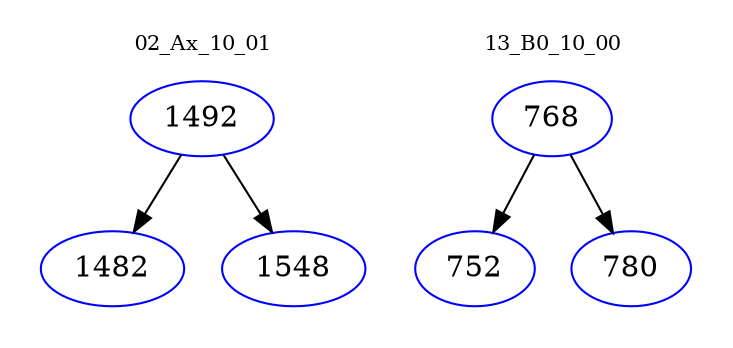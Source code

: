 digraph{
subgraph cluster_0 {
color = white
label = "02_Ax_10_01";
fontsize=10;
T0_1492 [label="1492", color="blue"]
T0_1492 -> T0_1482 [color="black"]
T0_1482 [label="1482", color="blue"]
T0_1492 -> T0_1548 [color="black"]
T0_1548 [label="1548", color="blue"]
}
subgraph cluster_1 {
color = white
label = "13_B0_10_00";
fontsize=10;
T1_768 [label="768", color="blue"]
T1_768 -> T1_752 [color="black"]
T1_752 [label="752", color="blue"]
T1_768 -> T1_780 [color="black"]
T1_780 [label="780", color="blue"]
}
}
